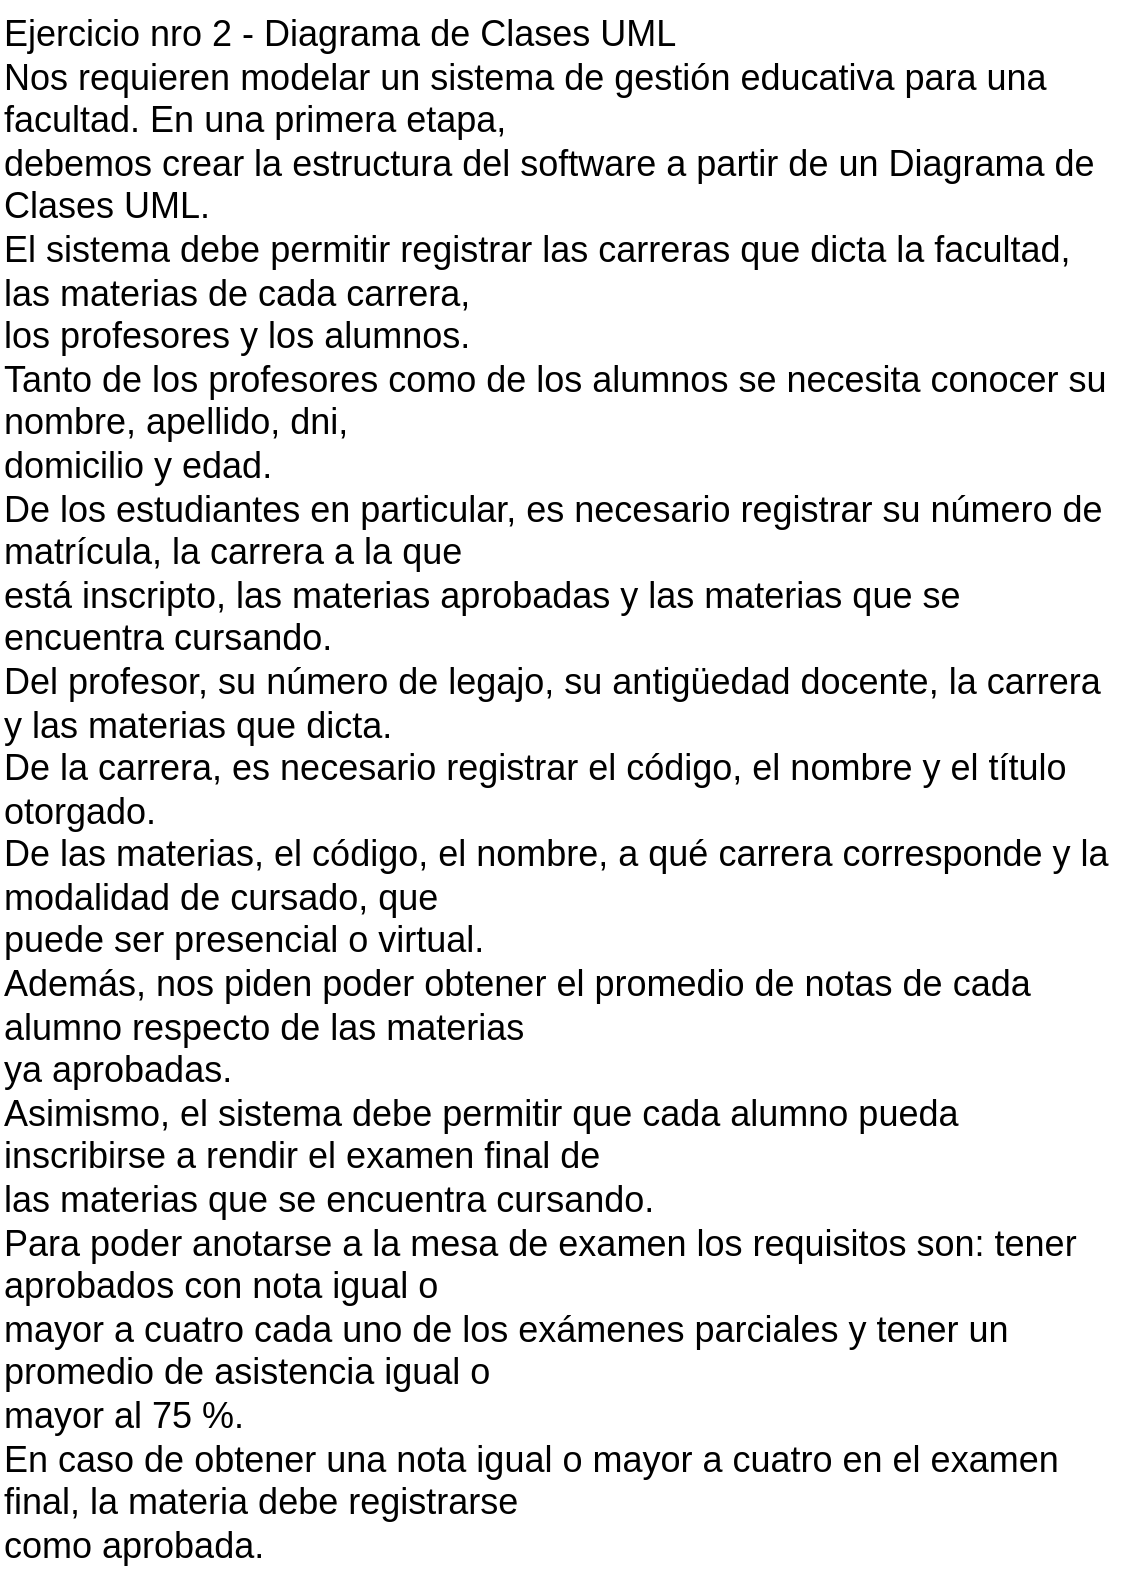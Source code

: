 <mxfile version="27.0.5">
  <diagram id="R2lEEEUBdFMjLlhIrx00" name="Page-1">
    <mxGraphModel dx="1042" dy="574" grid="1" gridSize="10" guides="1" tooltips="1" connect="1" arrows="1" fold="1" page="1" pageScale="1" pageWidth="850" pageHeight="1100" math="0" shadow="0" extFonts="Permanent Marker^https://fonts.googleapis.com/css?family=Permanent+Marker">
      <root>
        <mxCell id="0" />
        <mxCell id="1" parent="0" />
        <mxCell id="A6qmrVI5I13Jj1zC-Mew-1" value="Ejercicio nro 2 - Diagrama de Clases UML&#xa;Nos requieren modelar un sistema de gestión educativa para una facultad. En una primera etapa,&#xa;debemos crear la estructura del software a partir de un Diagrama de Clases UML.&#xa;El sistema debe permitir registrar las carreras que dicta la facultad, las materias de cada carrera,&#xa;los profesores y los alumnos.&#xa;Tanto de los profesores como de los alumnos se necesita conocer su nombre, apellido, dni,&#xa;domicilio y edad.&#xa;De los estudiantes en particular, es necesario registrar su número de matrícula, la carrera a la que&#xa;está inscripto, las materias aprobadas y las materias que se encuentra cursando.&#xa;Del profesor, su número de legajo, su antigüedad docente, la carrera y las materias que dicta.&#xa;De la carrera, es necesario registrar el código, el nombre y el título otorgado.&#xa;De las materias, el código, el nombre, a qué carrera corresponde y la modalidad de cursado, que&#xa;puede ser presencial o virtual.&#xa;Además, nos piden poder obtener el promedio de notas de cada alumno respecto de las materias&#xa;ya aprobadas.&#xa;Asimismo, el sistema debe permitir que cada alumno pueda inscribirse a rendir el examen final de&#xa;las materias que se encuentra cursando.&#xa;Para poder anotarse a la mesa de examen los requisitos son: tener aprobados con nota igual o&#xa;mayor a cuatro cada uno de los exámenes parciales y tener un promedio de asistencia igual o&#xa;mayor al 75 %.&#xa;En caso de obtener una nota igual o mayor a cuatro en el examen final, la materia debe registrarse&#xa;como aprobada." style="text;whiteSpace=wrap;fontSize=18;" vertex="1" parent="1">
          <mxGeometry y="110" width="560" height="370" as="geometry" />
        </mxCell>
      </root>
    </mxGraphModel>
  </diagram>
</mxfile>
